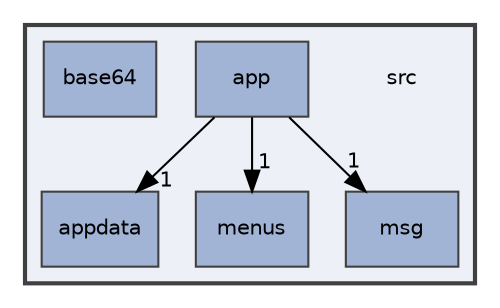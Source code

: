 digraph "src"
{
 // LATEX_PDF_SIZE
  edge [fontname="Helvetica",fontsize="10",labelfontname="Helvetica",labelfontsize="10"];
  node [fontname="Helvetica",fontsize="10",shape=record];
  compound=true
  subgraph clusterdir_68267d1309a1af8e8297ef4c3efbcdba {
    graph [ bgcolor="#edf0f7", pencolor="grey25", style="filled,bold,", label="", fontname="Helvetica", fontsize="10", URL="dir_68267d1309a1af8e8297ef4c3efbcdba.html"]
    dir_68267d1309a1af8e8297ef4c3efbcdba [shape=plaintext, label="src"];
  dir_5194e5fea318fda12687127c23f8aba1 [shape=box, label="app", style="filled,", fillcolor="#a2b4d6", color="grey25", URL="dir_5194e5fea318fda12687127c23f8aba1.html"];
  dir_167f9a9ad13e16ca3de1d53b7762ce68 [shape=box, label="appdata", style="filled,", fillcolor="#a2b4d6", color="grey25", URL="dir_167f9a9ad13e16ca3de1d53b7762ce68.html"];
  dir_9ab17fd7f07b28ef7164bcc825435f04 [shape=box, label="base64", style="filled,", fillcolor="#a2b4d6", color="grey25", URL="dir_9ab17fd7f07b28ef7164bcc825435f04.html"];
  dir_a4cf0bd8881f9bd048453dfed09211e5 [shape=box, label="menus", style="filled,", fillcolor="#a2b4d6", color="grey25", URL="dir_a4cf0bd8881f9bd048453dfed09211e5.html"];
  dir_92db932c96b71876a62b1386c1d468d9 [shape=box, label="msg", style="filled,", fillcolor="#a2b4d6", color="grey25", URL="dir_92db932c96b71876a62b1386c1d468d9.html"];
  }
  dir_5194e5fea318fda12687127c23f8aba1->dir_167f9a9ad13e16ca3de1d53b7762ce68 [headlabel="1", labeldistance=1.5 headhref="dir_000000_000001.html"];
  dir_5194e5fea318fda12687127c23f8aba1->dir_92db932c96b71876a62b1386c1d468d9 [headlabel="1", labeldistance=1.5 headhref="dir_000000_000004.html"];
  dir_5194e5fea318fda12687127c23f8aba1->dir_a4cf0bd8881f9bd048453dfed09211e5 [headlabel="1", labeldistance=1.5 headhref="dir_000000_000003.html"];
}
